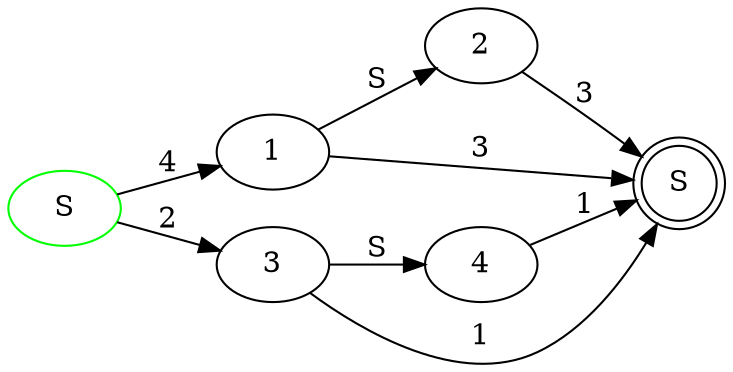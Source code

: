 digraph g
{
rankdir = LR
0; 1; 2; 3; 4; 5;
0[label="S", color="green"]
5[label="S", shape="doublecircle"]
0 -> 1[label="4"]
1 -> 2[label="S"]
2 -> 5[label="3"]
1 -> 5[label="3"]
0 -> 3[label="2"]
3 -> 4[label="S"]
4 -> 5[label="1"]
3 -> 5[label="1"]
}
